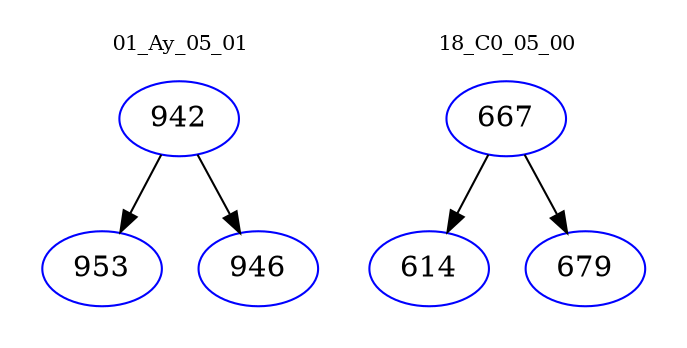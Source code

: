 digraph{
subgraph cluster_0 {
color = white
label = "01_Ay_05_01";
fontsize=10;
T0_942 [label="942", color="blue"]
T0_942 -> T0_953 [color="black"]
T0_953 [label="953", color="blue"]
T0_942 -> T0_946 [color="black"]
T0_946 [label="946", color="blue"]
}
subgraph cluster_1 {
color = white
label = "18_C0_05_00";
fontsize=10;
T1_667 [label="667", color="blue"]
T1_667 -> T1_614 [color="black"]
T1_614 [label="614", color="blue"]
T1_667 -> T1_679 [color="black"]
T1_679 [label="679", color="blue"]
}
}
